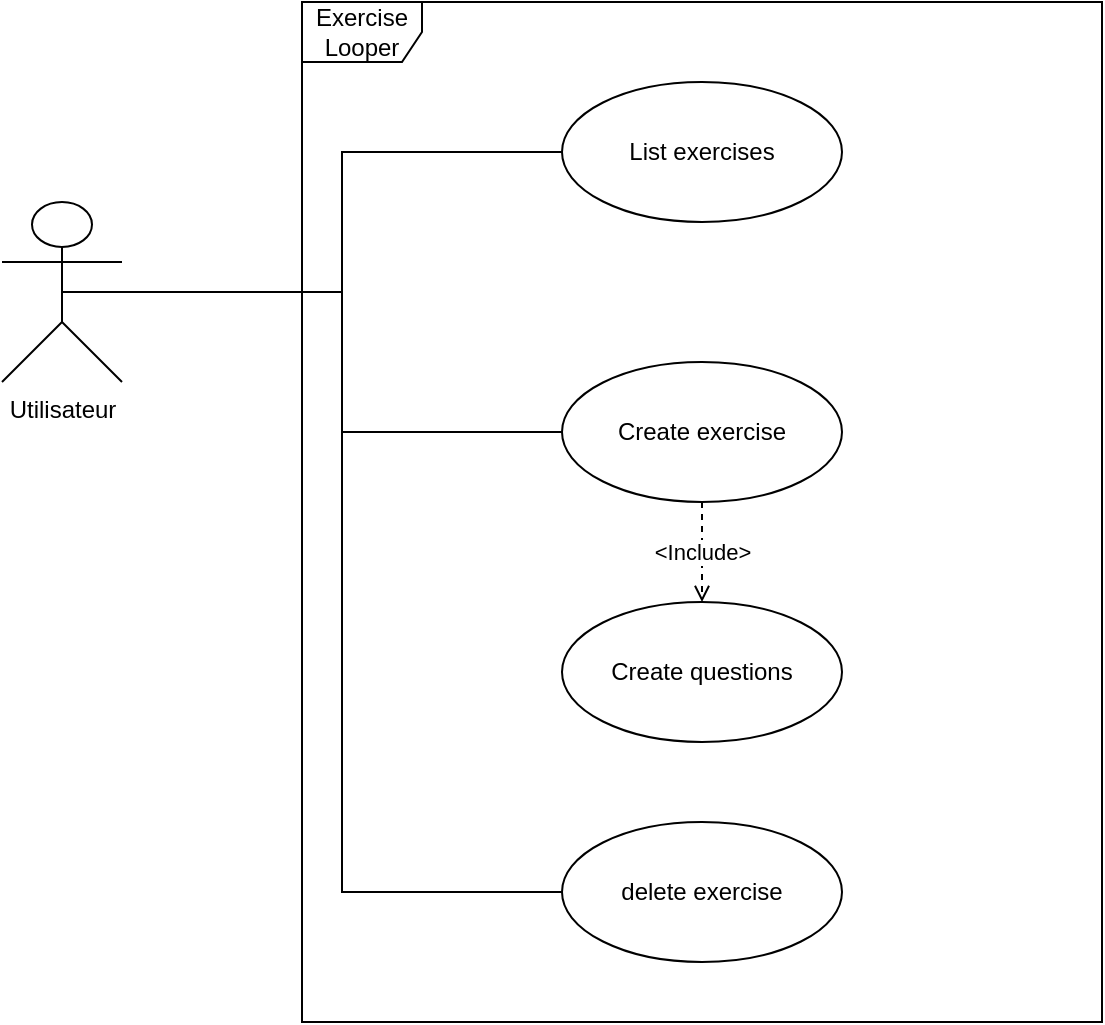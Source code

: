 <mxfile version="20.2.8" type="device"><diagram id="2lVwJCuSKfeh8XnC3uhA" name="Page-1"><mxGraphModel dx="1185" dy="721" grid="1" gridSize="10" guides="1" tooltips="1" connect="1" arrows="1" fold="1" page="1" pageScale="1" pageWidth="1654" pageHeight="2336" math="0" shadow="0"><root><mxCell id="0"/><mxCell id="1" parent="0"/><mxCell id="VwLjHD37gJqMctlBr2Ji-6" style="edgeStyle=orthogonalEdgeStyle;rounded=0;orthogonalLoop=1;jettySize=auto;html=1;exitX=0.5;exitY=0.5;exitDx=0;exitDy=0;exitPerimeter=0;entryX=0;entryY=0.5;entryDx=0;entryDy=0;endArrow=none;endFill=0;" edge="1" parent="1" source="VwLjHD37gJqMctlBr2Ji-1" target="VwLjHD37gJqMctlBr2Ji-2"><mxGeometry relative="1" as="geometry"/></mxCell><mxCell id="VwLjHD37gJqMctlBr2Ji-7" style="edgeStyle=orthogonalEdgeStyle;rounded=0;orthogonalLoop=1;jettySize=auto;html=1;exitX=0.5;exitY=0.5;exitDx=0;exitDy=0;exitPerimeter=0;entryX=0;entryY=0.5;entryDx=0;entryDy=0;endArrow=none;endFill=0;" edge="1" parent="1" source="VwLjHD37gJqMctlBr2Ji-1" target="VwLjHD37gJqMctlBr2Ji-3"><mxGeometry relative="1" as="geometry"/></mxCell><mxCell id="VwLjHD37gJqMctlBr2Ji-8" style="edgeStyle=orthogonalEdgeStyle;rounded=0;orthogonalLoop=1;jettySize=auto;html=1;exitX=0.5;exitY=0.5;exitDx=0;exitDy=0;exitPerimeter=0;entryX=0;entryY=0.5;entryDx=0;entryDy=0;endArrow=none;endFill=0;" edge="1" parent="1" source="VwLjHD37gJqMctlBr2Ji-1" target="VwLjHD37gJqMctlBr2Ji-5"><mxGeometry relative="1" as="geometry"/></mxCell><mxCell id="VwLjHD37gJqMctlBr2Ji-1" value="Utilisateur" style="shape=umlActor;verticalLabelPosition=bottom;verticalAlign=top;html=1;" vertex="1" parent="1"><mxGeometry x="220" y="320" width="60" height="90" as="geometry"/></mxCell><mxCell id="VwLjHD37gJqMctlBr2Ji-2" value="List exercises" style="ellipse;whiteSpace=wrap;html=1;" vertex="1" parent="1"><mxGeometry x="500" y="260" width="140" height="70" as="geometry"/></mxCell><mxCell id="VwLjHD37gJqMctlBr2Ji-9" value="&amp;lt;Include&amp;gt;" style="edgeStyle=orthogonalEdgeStyle;rounded=0;orthogonalLoop=1;jettySize=auto;html=1;exitX=0.5;exitY=1;exitDx=0;exitDy=0;entryX=0.5;entryY=0;entryDx=0;entryDy=0;endArrow=open;endFill=0;dashed=1;" edge="1" parent="1" source="VwLjHD37gJqMctlBr2Ji-3" target="VwLjHD37gJqMctlBr2Ji-4"><mxGeometry relative="1" as="geometry"/></mxCell><mxCell id="VwLjHD37gJqMctlBr2Ji-3" value="Create exercise" style="ellipse;whiteSpace=wrap;html=1;" vertex="1" parent="1"><mxGeometry x="500" y="400" width="140" height="70" as="geometry"/></mxCell><mxCell id="VwLjHD37gJqMctlBr2Ji-4" value="Create questions" style="ellipse;whiteSpace=wrap;html=1;" vertex="1" parent="1"><mxGeometry x="500" y="520" width="140" height="70" as="geometry"/></mxCell><mxCell id="VwLjHD37gJqMctlBr2Ji-5" value="delete exercise" style="ellipse;whiteSpace=wrap;html=1;" vertex="1" parent="1"><mxGeometry x="500" y="630" width="140" height="70" as="geometry"/></mxCell><mxCell id="VwLjHD37gJqMctlBr2Ji-10" value="Exercise Looper" style="shape=umlFrame;whiteSpace=wrap;html=1;" vertex="1" parent="1"><mxGeometry x="370" y="220" width="400" height="510" as="geometry"/></mxCell></root></mxGraphModel></diagram></mxfile>